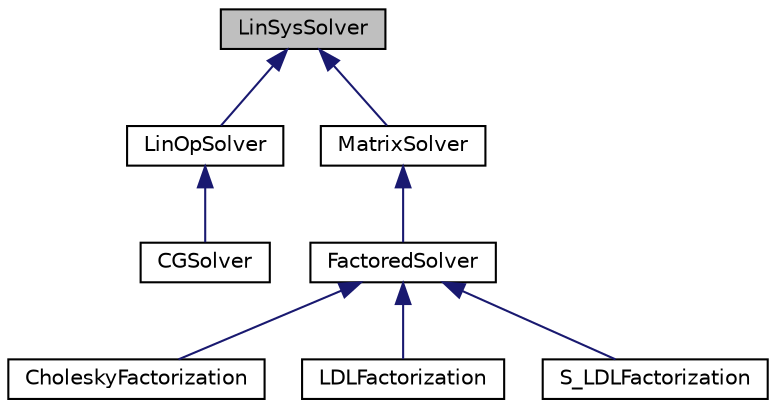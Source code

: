 digraph "LinSysSolver"
{
 // INTERACTIVE_SVG=YES
  edge [fontname="Helvetica",fontsize="10",labelfontname="Helvetica",labelfontsize="10"];
  node [fontname="Helvetica",fontsize="10",shape=record];
  Node1 [label="LinSysSolver",height=0.2,width=0.4,color="black", fillcolor="grey75", style="filled" fontcolor="black"];
  Node1 -> Node2 [dir="back",color="midnightblue",fontsize="10",style="solid",fontname="Helvetica"];
  Node2 [label="LinOpSolver",height=0.2,width=0.4,color="black", fillcolor="white", style="filled",URL="$class_lin_op_solver.html",tooltip="An abstract solver for linear operator equations. "];
  Node2 -> Node3 [dir="back",color="midnightblue",fontsize="10",style="solid",fontname="Helvetica"];
  Node3 [label="CGSolver",height=0.2,width=0.4,color="black", fillcolor="white", style="filled",URL="$class_c_g_solver.html",tooltip="Conjugate gradient solver. "];
  Node1 -> Node4 [dir="back",color="midnightblue",fontsize="10",style="solid",fontname="Helvetica"];
  Node4 [label="MatrixSolver",height=0.2,width=0.4,color="black", fillcolor="white", style="filled",URL="$class_matrix_solver.html",tooltip="Abstraction layer for linear systems. "];
  Node4 -> Node5 [dir="back",color="midnightblue",fontsize="10",style="solid",fontname="Helvetica"];
  Node5 [label="FactoredSolver",height=0.2,width=0.4,color="black", fillcolor="white", style="filled",URL="$class_factored_solver.html",tooltip="An abstract factorization-based solver for linear systems. "];
  Node5 -> Node6 [dir="back",color="midnightblue",fontsize="10",style="solid",fontname="Helvetica"];
  Node6 [label="CholeskyFactorization",height=0.2,width=0.4,color="black", fillcolor="white", style="filled",URL="$class_cholesky_factorization.html",tooltip="Cholesky factorization and solver. "];
  Node5 -> Node7 [dir="back",color="midnightblue",fontsize="10",style="solid",fontname="Helvetica"];
  Node7 [label="LDLFactorization",height=0.2,width=0.4,color="black", fillcolor="white", style="filled",URL="$class_l_d_l_factorization.html",tooltip="LDL factorization and solver. "];
  Node5 -> Node8 [dir="back",color="midnightblue",fontsize="10",style="solid",fontname="Helvetica"];
  Node8 [label="S_LDLFactorization",height=0.2,width=0.4,color="black", fillcolor="white", style="filled",URL="$class_s___l_d_l_factorization.html",tooltip="LDL factorization of A&#39;A+bI. "];
}
